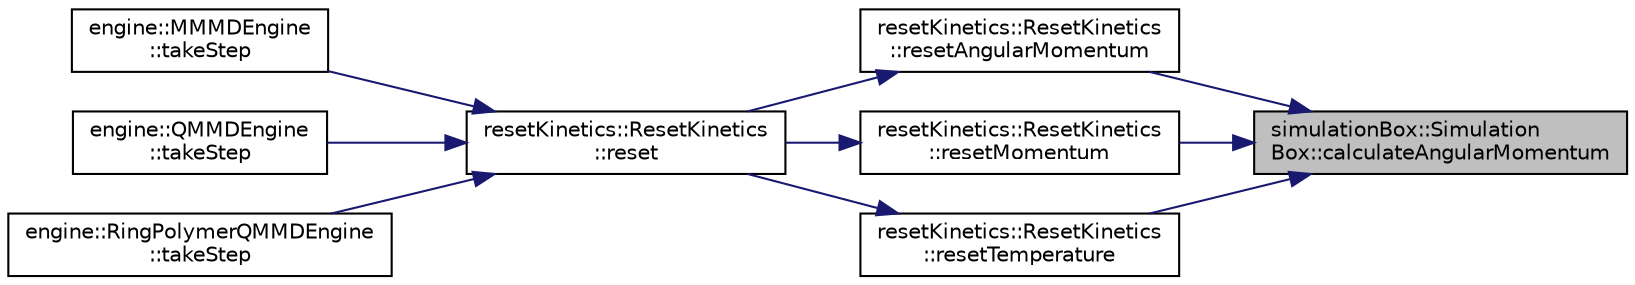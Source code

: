 digraph "simulationBox::SimulationBox::calculateAngularMomentum"
{
 // LATEX_PDF_SIZE
  edge [fontname="Helvetica",fontsize="10",labelfontname="Helvetica",labelfontsize="10"];
  node [fontname="Helvetica",fontsize="10",shape=record];
  rankdir="RL";
  Node1 [label="simulationBox::Simulation\lBox::calculateAngularMomentum",height=0.2,width=0.4,color="black", fillcolor="grey75", style="filled", fontcolor="black",tooltip="calculate angular momentum of simulationBox"];
  Node1 -> Node2 [dir="back",color="midnightblue",fontsize="10",style="solid",fontname="Helvetica"];
  Node2 [label="resetKinetics::ResetKinetics\l::resetAngularMomentum",height=0.2,width=0.4,color="black", fillcolor="white", style="filled",URL="$classresetKinetics_1_1ResetKinetics.html#a561473679f9c7fe1db86706319ee0b11",tooltip="reset the angular momentum of the system"];
  Node2 -> Node3 [dir="back",color="midnightblue",fontsize="10",style="solid",fontname="Helvetica"];
  Node3 [label="resetKinetics::ResetKinetics\l::reset",height=0.2,width=0.4,color="black", fillcolor="white", style="filled",URL="$classresetKinetics_1_1ResetKinetics.html#a8aa3edd2e77cbbf734575d486e309e80",tooltip="checks to reset angular momentum"];
  Node3 -> Node4 [dir="back",color="midnightblue",fontsize="10",style="solid",fontname="Helvetica"];
  Node4 [label="engine::MMMDEngine\l::takeStep",height=0.2,width=0.4,color="black", fillcolor="white", style="filled",URL="$classengine_1_1MMMDEngine.html#ad19f3e919c2ce95d8ee0486b0eb2805b",tooltip="Takes one step in the simulation."];
  Node3 -> Node5 [dir="back",color="midnightblue",fontsize="10",style="solid",fontname="Helvetica"];
  Node5 [label="engine::QMMDEngine\l::takeStep",height=0.2,width=0.4,color="black", fillcolor="white", style="filled",URL="$classengine_1_1QMMDEngine.html#aa8c0e7286309e6837dcff608d222b2c6",tooltip="Takes one step in a QM MD simulation."];
  Node3 -> Node6 [dir="back",color="midnightblue",fontsize="10",style="solid",fontname="Helvetica"];
  Node6 [label="engine::RingPolymerQMMDEngine\l::takeStep",height=0.2,width=0.4,color="black", fillcolor="white", style="filled",URL="$classengine_1_1RingPolymerQMMDEngine.html#a30b52ffc97929a27201761c29616c9c0",tooltip="Takes one step in a ring polymer QM MD simulation."];
  Node1 -> Node7 [dir="back",color="midnightblue",fontsize="10",style="solid",fontname="Helvetica"];
  Node7 [label="resetKinetics::ResetKinetics\l::resetMomentum",height=0.2,width=0.4,color="black", fillcolor="white", style="filled",URL="$classresetKinetics_1_1ResetKinetics.html#afca1b280ad97f2c4c44c2c601e343745",tooltip="reset the momentum of the system"];
  Node7 -> Node3 [dir="back",color="midnightblue",fontsize="10",style="solid",fontname="Helvetica"];
  Node1 -> Node8 [dir="back",color="midnightblue",fontsize="10",style="solid",fontname="Helvetica"];
  Node8 [label="resetKinetics::ResetKinetics\l::resetTemperature",height=0.2,width=0.4,color="black", fillcolor="white", style="filled",URL="$classresetKinetics_1_1ResetKinetics.html#a4097841c8f4b543b1309638b9a2419a5",tooltip="reset the temperature of the system - hard scaling"];
  Node8 -> Node3 [dir="back",color="midnightblue",fontsize="10",style="solid",fontname="Helvetica"];
}
